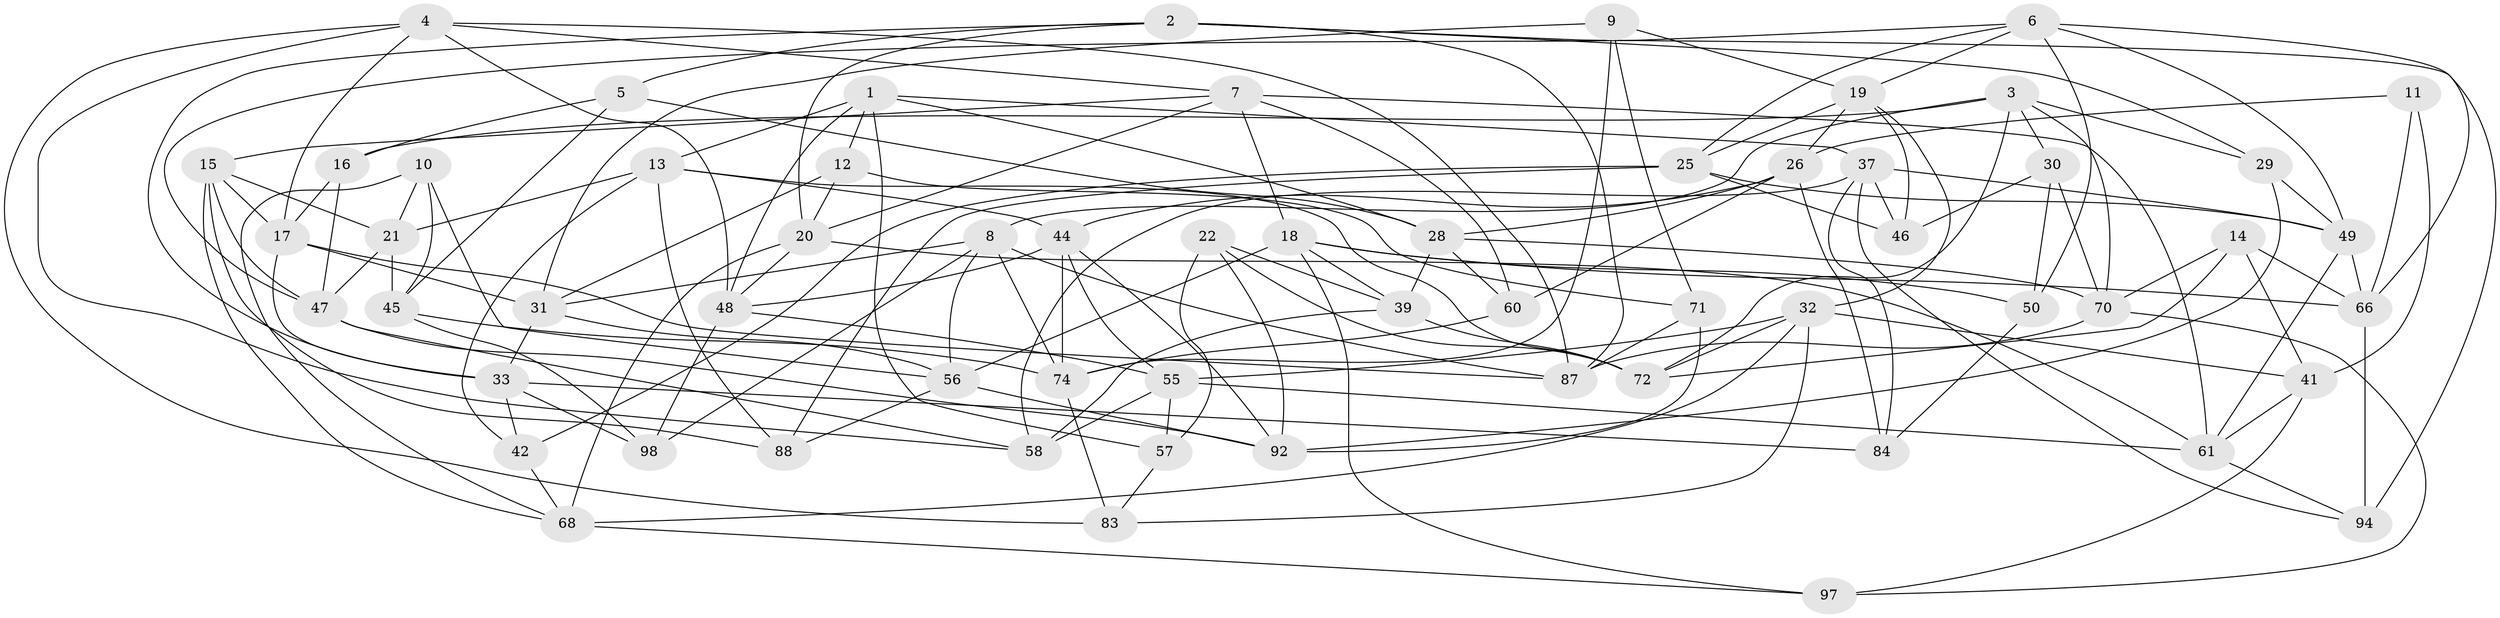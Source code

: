 // original degree distribution, {4: 1.0}
// Generated by graph-tools (version 1.1) at 2025/39/02/21/25 10:39:00]
// undirected, 61 vertices, 158 edges
graph export_dot {
graph [start="1"]
  node [color=gray90,style=filled];
  1 [super="+81"];
  2 [super="+38"];
  3 [super="+52"];
  4 [super="+35"];
  5;
  6 [super="+51"];
  7 [super="+79"];
  8 [super="+75"];
  9;
  10;
  11;
  12;
  13 [super="+23"];
  14;
  15 [super="+91"];
  16;
  17 [super="+65"];
  18 [super="+27"];
  19 [super="+24"];
  20 [super="+80"];
  21 [super="+43"];
  22;
  25 [super="+54"];
  26 [super="+40"];
  28 [super="+85"];
  29;
  30;
  31 [super="+34"];
  32 [super="+36"];
  33 [super="+67"];
  37 [super="+77"];
  39 [super="+64"];
  41 [super="+63"];
  42;
  44 [super="+62"];
  45 [super="+76"];
  46;
  47 [super="+90"];
  48 [super="+53"];
  49 [super="+59"];
  50;
  55 [super="+78"];
  56 [super="+93"];
  57;
  58 [super="+82"];
  60;
  61 [super="+99"];
  66 [super="+100"];
  68 [super="+69"];
  70 [super="+73"];
  71;
  72 [super="+95"];
  74 [super="+86"];
  83;
  84;
  87 [super="+89"];
  88;
  92 [super="+96"];
  94;
  97;
  98;
  1 -- 57;
  1 -- 37;
  1 -- 12;
  1 -- 28;
  1 -- 48;
  1 -- 13;
  2 -- 33;
  2 -- 94;
  2 -- 29;
  2 -- 20;
  2 -- 5;
  2 -- 87;
  3 -- 70;
  3 -- 29;
  3 -- 8;
  3 -- 16;
  3 -- 72;
  3 -- 30;
  4 -- 48;
  4 -- 7;
  4 -- 17;
  4 -- 83;
  4 -- 87;
  4 -- 58;
  5 -- 16;
  5 -- 28;
  5 -- 45;
  6 -- 19;
  6 -- 50;
  6 -- 25;
  6 -- 49;
  6 -- 66;
  6 -- 47;
  7 -- 20;
  7 -- 18;
  7 -- 60;
  7 -- 61;
  7 -- 15;
  8 -- 98;
  8 -- 31;
  8 -- 74;
  8 -- 87;
  8 -- 56;
  9 -- 71;
  9 -- 19;
  9 -- 74;
  9 -- 31;
  10 -- 21;
  10 -- 45;
  10 -- 68;
  10 -- 56;
  11 -- 41 [weight=2];
  11 -- 26;
  11 -- 66;
  12 -- 71;
  12 -- 20;
  12 -- 31;
  13 -- 44;
  13 -- 21;
  13 -- 72;
  13 -- 88;
  13 -- 42;
  14 -- 70;
  14 -- 41;
  14 -- 72;
  14 -- 66;
  15 -- 17;
  15 -- 68;
  15 -- 21;
  15 -- 88;
  15 -- 47;
  16 -- 47;
  16 -- 17;
  17 -- 33;
  17 -- 87;
  17 -- 31;
  18 -- 66;
  18 -- 50;
  18 -- 56;
  18 -- 97;
  18 -- 39;
  19 -- 46;
  19 -- 32;
  19 -- 26;
  19 -- 25;
  20 -- 68;
  20 -- 48;
  20 -- 61;
  21 -- 45 [weight=2];
  21 -- 47;
  22 -- 92;
  22 -- 57;
  22 -- 39;
  22 -- 72;
  25 -- 88;
  25 -- 42;
  25 -- 46;
  25 -- 49;
  26 -- 84;
  26 -- 28;
  26 -- 60;
  26 -- 44;
  28 -- 60;
  28 -- 70;
  28 -- 39;
  29 -- 49;
  29 -- 92;
  30 -- 50;
  30 -- 46;
  30 -- 70;
  31 -- 56;
  31 -- 33;
  32 -- 55;
  32 -- 72;
  32 -- 41;
  32 -- 83;
  32 -- 68;
  33 -- 98;
  33 -- 42;
  33 -- 84;
  37 -- 94;
  37 -- 46;
  37 -- 84;
  37 -- 49;
  37 -- 58;
  39 -- 72;
  39 -- 58 [weight=2];
  41 -- 61;
  41 -- 97;
  42 -- 68;
  44 -- 55;
  44 -- 48;
  44 -- 74;
  44 -- 92;
  45 -- 98;
  45 -- 74;
  47 -- 92;
  47 -- 58;
  48 -- 98;
  48 -- 55;
  49 -- 66;
  49 -- 61;
  50 -- 84;
  55 -- 58;
  55 -- 57;
  55 -- 61;
  56 -- 88;
  56 -- 92;
  57 -- 83;
  60 -- 74;
  61 -- 94;
  66 -- 94;
  68 -- 97;
  70 -- 87;
  70 -- 97;
  71 -- 87;
  71 -- 92;
  74 -- 83;
}
